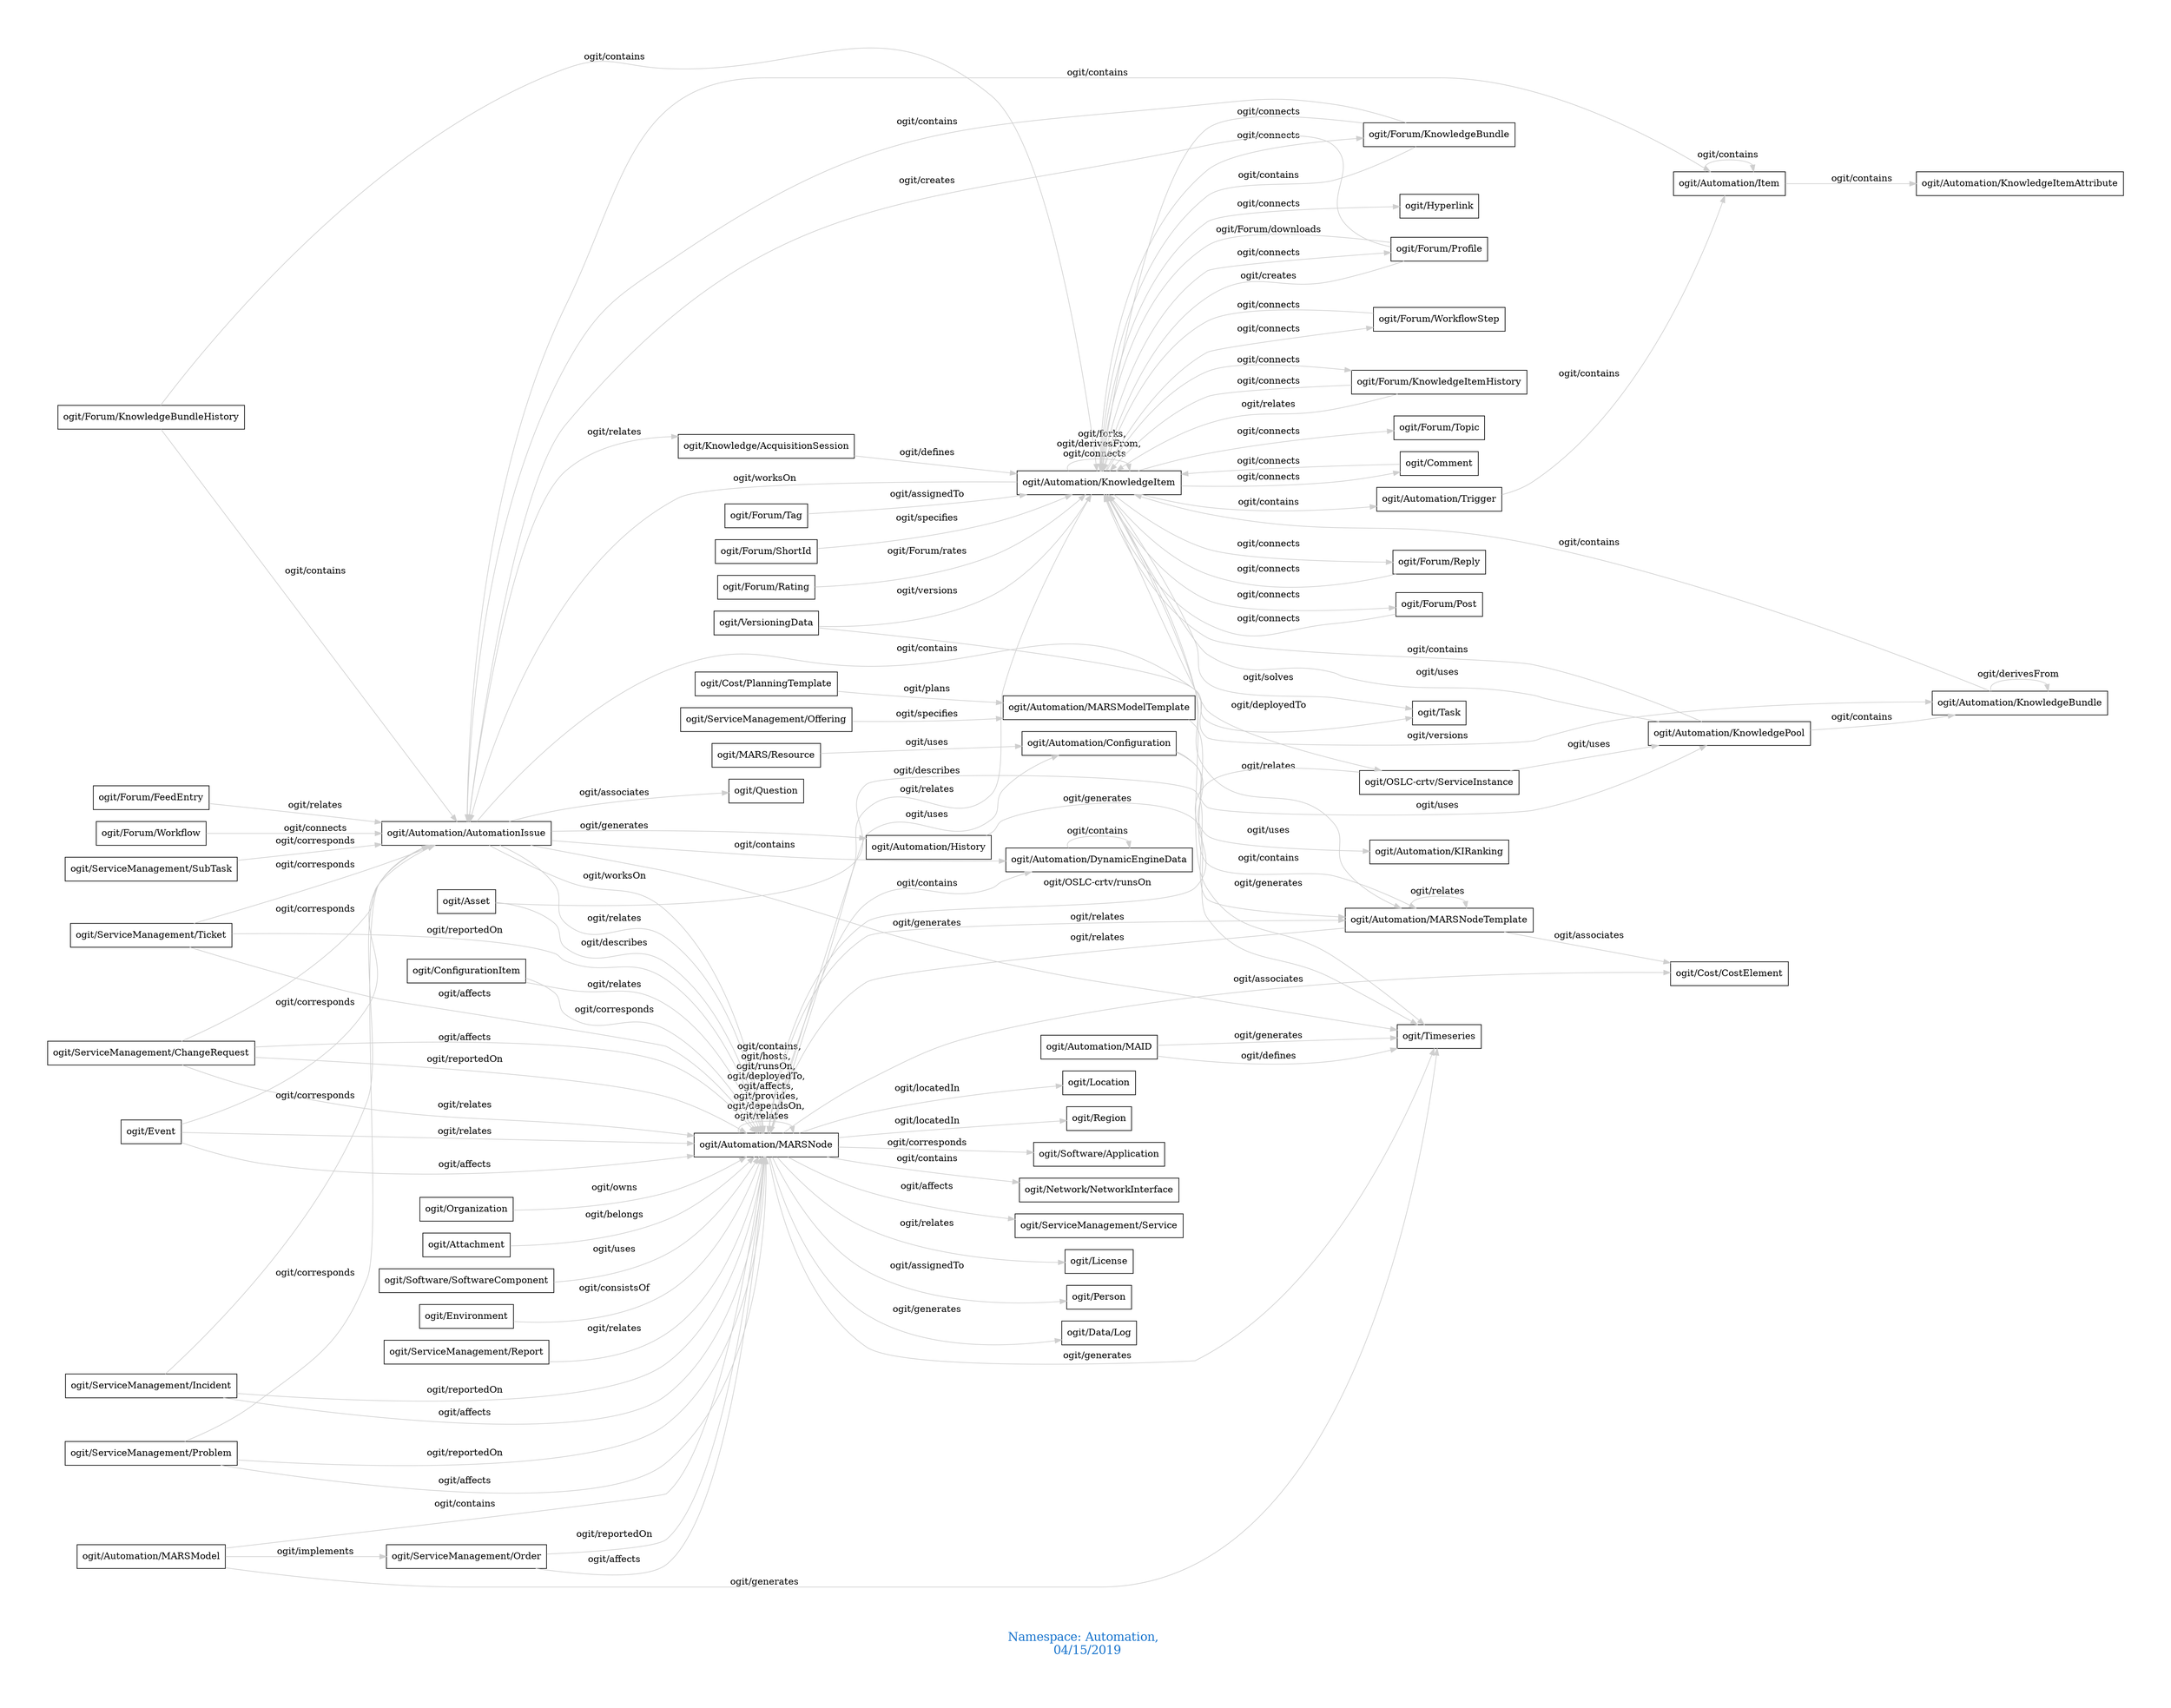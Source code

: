 digraph OGIT_ontology {
 graph [ rankdir= LR,pad=1 
fontsize = 18,
fontcolor= dodgerblue3,label = "\n\n\nNamespace: Automation, \n 04/15/2019"];
node[shape=polygon];
edge [  color="gray81"];

   "ogit/Automation/AutomationIssue" -> "ogit/Task" [label="   ogit/contains    "];
   "ogit/Automation/AutomationIssue" -> "ogit/Automation/DynamicEngineData" [label="   ogit/contains    "];
   "ogit/Automation/AutomationIssue" -> "ogit/Automation/Item" [label="   ogit/contains    "];
   "ogit/Automation/Item" -> "ogit/Automation/KnowledgeItemAttribute" [label="   ogit/contains    "];
   "ogit/Automation/KnowledgeBundle" -> "ogit/Automation/KnowledgeItem" [label="   ogit/contains    "];
   "ogit/Automation/KnowledgeItem" -> "ogit/Automation/Trigger" [label="   ogit/contains    "];
   "ogit/Automation/KnowledgePool" -> "ogit/Automation/KnowledgeBundle" [label="   ogit/contains    "];
   "ogit/Automation/KnowledgePool" -> "ogit/Automation/KnowledgeItem" [label="   ogit/contains    "];
   "ogit/Automation/MARSModel" -> "ogit/Automation/MARSNode" [label="   ogit/contains    "];
   "ogit/Automation/MARSModelTemplate" -> "ogit/Automation/MARSNodeTemplate" [label="   ogit/contains    "];
   "ogit/Automation/MARSNode" -> "ogit/Network/NetworkInterface" [label="   ogit/contains    "];
   "ogit/Automation/MARSNode" -> "ogit/Automation/DynamicEngineData" [label="   ogit/contains    "];
   "ogit/Automation/Trigger" -> "ogit/Automation/Item" [label="   ogit/contains    "];
   "ogit/Forum/KnowledgeBundle" -> "ogit/Automation/AutomationIssue" [label="   ogit/contains    "];
   "ogit/Forum/KnowledgeBundle" -> "ogit/Automation/KnowledgeItem" [label="   ogit/contains    "];
   "ogit/Forum/KnowledgeBundleHistory" -> "ogit/Automation/AutomationIssue" [label="   ogit/contains    "];
   "ogit/Forum/KnowledgeBundleHistory" -> "ogit/Automation/KnowledgeItem" [label="   ogit/contains    "];
   "ogit/Automation/MAID" -> "ogit/Timeseries" [label="   ogit/defines    "];
   "ogit/Knowledge/AcquisitionSession" -> "ogit/Automation/KnowledgeItem" [label="   ogit/defines    "];
   "ogit/Automation/AutomationIssue" -> "ogit/Automation/MARSNode" [label="   ogit/worksOn    "];
   "ogit/Automation/KnowledgeItem" -> "ogit/Automation/AutomationIssue" [label="   ogit/worksOn    "];
   "ogit/Automation/MARSNode" -> "ogit/Person" [label="   ogit/assignedTo    "];
   "ogit/Forum/Tag" -> "ogit/Automation/KnowledgeItem" [label="   ogit/assignedTo    "];
   "ogit/Automation/AutomationIssue" -> "ogit/Timeseries" [label="   ogit/generates    "];
   "ogit/Automation/AutomationIssue" -> "ogit/Automation/History" [label="   ogit/generates    "];
   "ogit/Automation/History" -> "ogit/Timeseries" [label="   ogit/generates    "];
   "ogit/Automation/KnowledgeItem" -> "ogit/Timeseries" [label="   ogit/generates    "];
   "ogit/Automation/MAID" -> "ogit/Timeseries" [label="   ogit/generates    "];
   "ogit/Automation/MARSModel" -> "ogit/Timeseries" [label="   ogit/generates    "];
   "ogit/Automation/MARSNode" -> "ogit/Data/Log" [label="   ogit/generates    "];
   "ogit/Automation/MARSNode" -> "ogit/Timeseries" [label="   ogit/generates    "];
   "ogit/Forum/ShortId" -> "ogit/Automation/KnowledgeItem" [label="   ogit/specifies    "];
   "ogit/ServiceManagement/Offering" -> "ogit/Automation/MARSModelTemplate" [label="   ogit/specifies    "];
   "ogit/Automation/KnowledgeItem" -> "ogit/Task" [label="   ogit/solves    "];
   "ogit/Asset" -> "ogit/Automation/MARSNodeTemplate" [label="   ogit/describes    "];
   "ogit/Asset" -> "ogit/Automation/MARSNode" [label="   ogit/describes    "];
   "ogit/Forum/Profile" -> "ogit/Automation/AutomationIssue" [label="   ogit/creates    "];
   "ogit/Forum/Profile" -> "ogit/Automation/KnowledgeItem" [label="   ogit/creates    "];
   "ogit/Automation/AutomationIssue" -> "ogit/Question" [label="   ogit/associates    "];
   "ogit/Automation/MARSNode" -> "ogit/Cost/CostElement" [label="   ogit/associates    "];
   "ogit/Automation/MARSNodeTemplate" -> "ogit/Cost/CostElement" [label="   ogit/associates    "];
   "ogit/Automation/KnowledgeItem" -> "ogit/Forum/WorkflowStep" [label="   ogit/connects    "];
   "ogit/Automation/KnowledgeItem" -> "ogit/Forum/KnowledgeItemHistory" [label="   ogit/connects    "];
   "ogit/Automation/KnowledgeItem" -> "ogit/Forum/Profile" [label="   ogit/connects    "];
   "ogit/Automation/KnowledgeItem" -> "ogit/Forum/Topic" [label="   ogit/connects    "];
   "ogit/Automation/KnowledgeItem" -> "ogit/Comment" [label="   ogit/connects    "];
   "ogit/Automation/KnowledgeItem" -> "ogit/Forum/Reply" [label="   ogit/connects    "];
   "ogit/Automation/KnowledgeItem" -> "ogit/Forum/KnowledgeBundle" [label="   ogit/connects    "];
   "ogit/Automation/KnowledgeItem" -> "ogit/Forum/Post" [label="   ogit/connects    "];
   "ogit/Automation/KnowledgeItem" -> "ogit/Hyperlink" [label="   ogit/connects    "];
   "ogit/Forum/KnowledgeBundle" -> "ogit/Automation/KnowledgeItem" [label="   ogit/connects    "];
   "ogit/Forum/KnowledgeItemHistory" -> "ogit/Automation/KnowledgeItem" [label="   ogit/connects    "];
   "ogit/Forum/Post" -> "ogit/Automation/KnowledgeItem" [label="   ogit/connects    "];
   "ogit/Forum/Reply" -> "ogit/Automation/KnowledgeItem" [label="   ogit/connects    "];
   "ogit/Forum/Workflow" -> "ogit/Automation/AutomationIssue" [label="   ogit/connects    "];
   "ogit/Forum/WorkflowStep" -> "ogit/Automation/KnowledgeItem" [label="   ogit/connects    "];
   "ogit/Comment" -> "ogit/Automation/KnowledgeItem" [label="   ogit/connects    "];
   "ogit/Automation/KnowledgeItem" -> "ogit/OSLC-crtv/ServiceInstance" [label="   ogit/deployedTo    "];
   "ogit/Automation/MARSNode" -> "ogit/Location" [label="   ogit/locatedIn    "];
   "ogit/Automation/MARSNode" -> "ogit/Region" [label="   ogit/locatedIn    "];
   "ogit/VersioningData" -> "ogit/Automation/KnowledgeBundle" [label="   ogit/versions    "];
   "ogit/VersioningData" -> "ogit/Automation/KnowledgeItem" [label="   ogit/versions    "];
   "ogit/Automation/MARSNode" -> "ogit/Software/Application" [label="   ogit/corresponds    "];
   "ogit/ServiceManagement/ChangeRequest" -> "ogit/Automation/AutomationIssue" [label="   ogit/corresponds    "];
   "ogit/ServiceManagement/Incident" -> "ogit/Automation/AutomationIssue" [label="   ogit/corresponds    "];
   "ogit/ServiceManagement/Problem" -> "ogit/Automation/AutomationIssue" [label="   ogit/corresponds    "];
   "ogit/ServiceManagement/SubTask" -> "ogit/Automation/AutomationIssue" [label="   ogit/corresponds    "];
   "ogit/ServiceManagement/Ticket" -> "ogit/Automation/AutomationIssue" [label="   ogit/corresponds    "];
   "ogit/ConfigurationItem" -> "ogit/Automation/MARSNode" [label="   ogit/corresponds    "];
   "ogit/Event" -> "ogit/Automation/AutomationIssue" [label="   ogit/corresponds    "];
   "ogit/Forum/Rating" -> "ogit/Automation/KnowledgeItem" [label="   ogit/Forum/rates    "];
   "ogit/Automation/MARSNode" -> "ogit/ServiceManagement/Service" [label="   ogit/affects    "];
   "ogit/ServiceManagement/ChangeRequest" -> "ogit/Automation/MARSNode" [label="   ogit/affects    "];
   "ogit/ServiceManagement/Incident" -> "ogit/Automation/MARSNode" [label="   ogit/affects    "];
   "ogit/ServiceManagement/Order" -> "ogit/Automation/MARSNode" [label="   ogit/affects    "];
   "ogit/ServiceManagement/Problem" -> "ogit/Automation/MARSNode" [label="   ogit/affects    "];
   "ogit/ServiceManagement/Ticket" -> "ogit/Automation/MARSNode" [label="   ogit/affects    "];
   "ogit/Event" -> "ogit/Automation/MARSNode" [label="   ogit/affects    "];
   "ogit/OSLC-crtv/ServiceInstance" -> "ogit/Automation/MARSNode" [label="   ogit/OSLC-crtv/runsOn    "];
   "ogit/Automation/MARSModel" -> "ogit/ServiceManagement/Order" [label="   ogit/implements    "];
   "ogit/Organization" -> "ogit/Automation/MARSNode" [label="   ogit/owns    "];
   "ogit/Attachment" -> "ogit/Automation/MARSNode" [label="   ogit/belongs    "];
   "ogit/Automation/Configuration" -> "ogit/Automation/KIRanking" [label="   ogit/uses    "];
   "ogit/Automation/Configuration" -> "ogit/Automation/KnowledgePool" [label="   ogit/uses    "];
   "ogit/Automation/KnowledgePool" -> "ogit/Automation/KnowledgeItem" [label="   ogit/uses    "];
   "ogit/Automation/MARSNode" -> "ogit/Automation/Configuration" [label="   ogit/uses    "];
   "ogit/MARS/Resource" -> "ogit/Automation/Configuration" [label="   ogit/uses    "];
   "ogit/OSLC-crtv/ServiceInstance" -> "ogit/Automation/KnowledgePool" [label="   ogit/uses    "];
   "ogit/Software/SoftwareComponent" -> "ogit/Automation/MARSNode" [label="   ogit/uses    "];
   "ogit/Cost/PlanningTemplate" -> "ogit/Automation/MARSModelTemplate" [label="   ogit/plans    "];
   "ogit/ServiceManagement/ChangeRequest" -> "ogit/Automation/MARSNode" [label="   ogit/reportedOn    "];
   "ogit/ServiceManagement/Incident" -> "ogit/Automation/MARSNode" [label="   ogit/reportedOn    "];
   "ogit/ServiceManagement/Order" -> "ogit/Automation/MARSNode" [label="   ogit/reportedOn    "];
   "ogit/ServiceManagement/Problem" -> "ogit/Automation/MARSNode" [label="   ogit/reportedOn    "];
   "ogit/ServiceManagement/Ticket" -> "ogit/Automation/MARSNode" [label="   ogit/reportedOn    "];
   "ogit/Forum/Profile" -> "ogit/Automation/KnowledgeItem" [label="   ogit/Forum/downloads    "];
   "ogit/Environment" -> "ogit/Automation/MARSNode" [label="   ogit/consistsOf    "];
   "ogit/Automation/AutomationIssue" -> "ogit/Knowledge/AcquisitionSession" [label="   ogit/relates    "];
   "ogit/Automation/AutomationIssue" -> "ogit/Automation/MARSNode" [label="   ogit/relates    "];
   "ogit/Automation/KnowledgeItem" -> "ogit/Automation/MARSNodeTemplate" [label="   ogit/relates    "];
   "ogit/Automation/MARSNode" -> "ogit/Automation/MARSNodeTemplate" [label="   ogit/relates    "];
   "ogit/Automation/MARSNode" -> "ogit/License" [label="   ogit/relates    "];
   "ogit/Automation/MARSNode" -> "ogit/Automation/KnowledgeItem" [label="   ogit/relates    "];
   "ogit/Automation/MARSNodeTemplate" -> "ogit/Automation/MARSNode" [label="   ogit/relates    "];
   "ogit/Forum/FeedEntry" -> "ogit/Automation/AutomationIssue" [label="   ogit/relates    "];
   "ogit/Forum/KnowledgeItemHistory" -> "ogit/Automation/KnowledgeItem" [label="   ogit/relates    "];
   "ogit/ServiceManagement/ChangeRequest" -> "ogit/Automation/MARSNode" [label="   ogit/relates    "];
   "ogit/ServiceManagement/Report" -> "ogit/Automation/MARSNode" [label="   ogit/relates    "];
   "ogit/ConfigurationItem" -> "ogit/Automation/MARSNode" [label="   ogit/relates    "];
   "ogit/Event" -> "ogit/Automation/MARSNode" [label="   ogit/relates    "];
   "ogit/Automation/DynamicEngineData" -> "ogit/Automation/DynamicEngineData" [label="   ogit/contains    "];
   "ogit/Automation/Item" -> "ogit/Automation/Item" [label="   ogit/contains    "];
   "ogit/Automation/MARSNode" -> "ogit/Automation/MARSNode" [label="   ogit/contains, \n ogit/hosts, \n ogit/runsOn, \n ogit/deployedTo, \n ogit/affects, \n ogit/provides, \n ogit/dependsOn, \n ogit/relates    "];
   "ogit/Automation/KnowledgeItem" -> "ogit/Automation/KnowledgeItem" [label="   ogit/forks, \n ogit/derivesFrom, \n ogit/connects    "];
   "ogit/Automation/MARSNodeTemplate" -> "ogit/Automation/MARSNodeTemplate" [label="   ogit/relates    "];
   "ogit/Automation/KnowledgeBundle" -> "ogit/Automation/KnowledgeBundle" [label="   ogit/derivesFrom    "];
}
